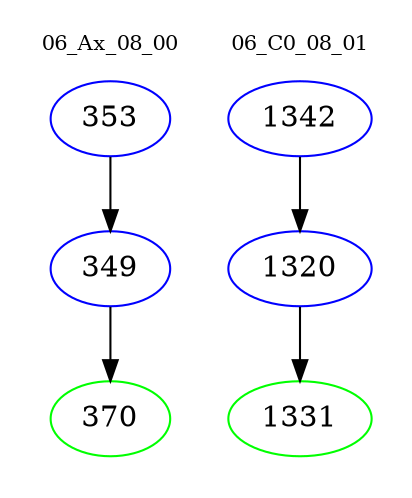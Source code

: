 digraph{
subgraph cluster_0 {
color = white
label = "06_Ax_08_00";
fontsize=10;
T0_353 [label="353", color="blue"]
T0_353 -> T0_349 [color="black"]
T0_349 [label="349", color="blue"]
T0_349 -> T0_370 [color="black"]
T0_370 [label="370", color="green"]
}
subgraph cluster_1 {
color = white
label = "06_C0_08_01";
fontsize=10;
T1_1342 [label="1342", color="blue"]
T1_1342 -> T1_1320 [color="black"]
T1_1320 [label="1320", color="blue"]
T1_1320 -> T1_1331 [color="black"]
T1_1331 [label="1331", color="green"]
}
}
